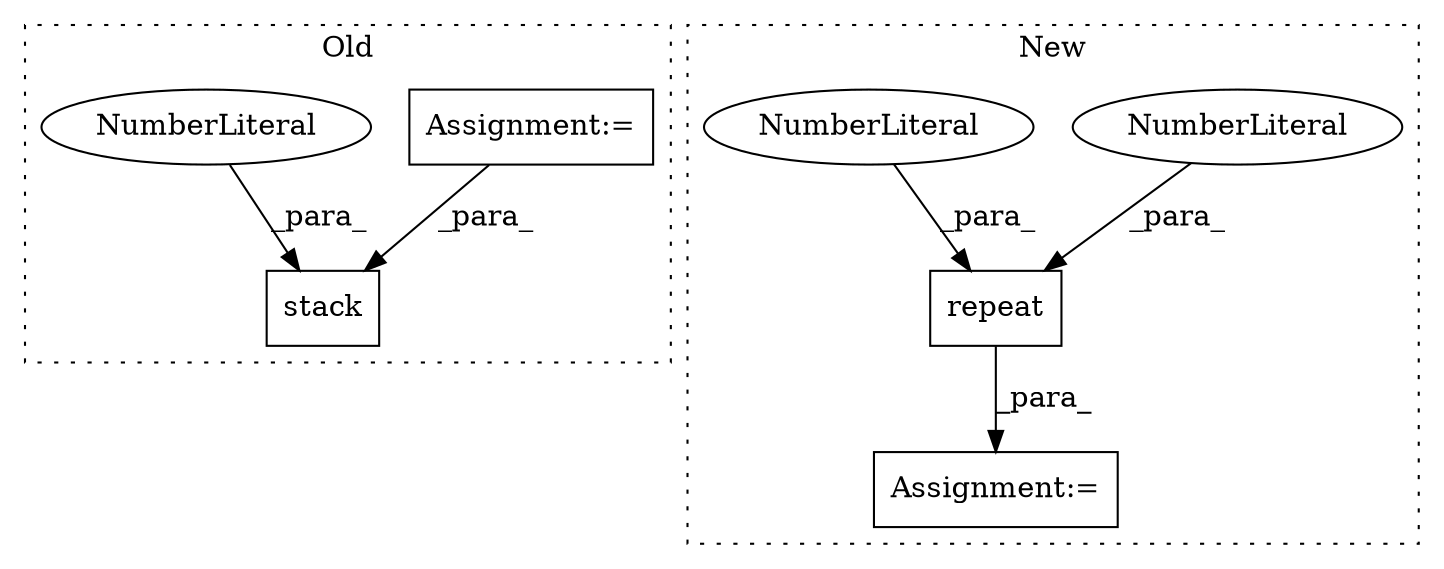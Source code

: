 digraph G {
subgraph cluster0 {
1 [label="stack" a="32" s="1936,1950" l="6,1" shape="box"];
3 [label="Assignment:=" a="7" s="1481" l="1" shape="box"];
5 [label="NumberLiteral" a="34" s="1949" l="1" shape="ellipse"];
label = "Old";
style="dotted";
}
subgraph cluster1 {
2 [label="repeat" a="32" s="1809,1819" l="7,1" shape="box"];
4 [label="NumberLiteral" a="34" s="1816" l="1" shape="ellipse"];
6 [label="NumberLiteral" a="34" s="1818" l="1" shape="ellipse"];
7 [label="Assignment:=" a="7" s="1783" l="1" shape="box"];
label = "New";
style="dotted";
}
2 -> 7 [label="_para_"];
3 -> 1 [label="_para_"];
4 -> 2 [label="_para_"];
5 -> 1 [label="_para_"];
6 -> 2 [label="_para_"];
}